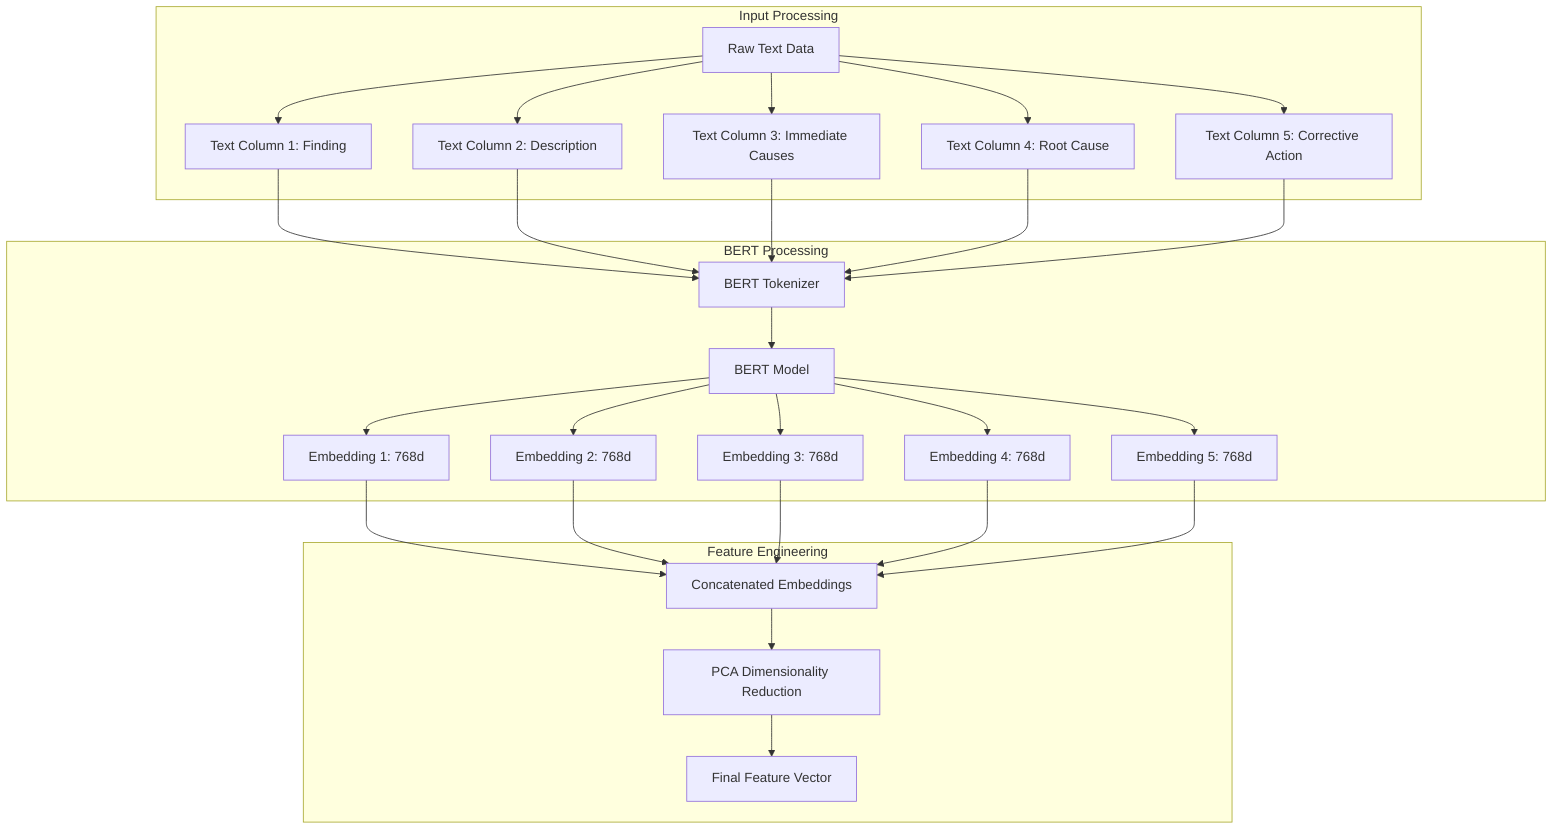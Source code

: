 flowchart TD
    subgraph Input ["Input Processing"]
        A1[Raw Text Data] --> B1[Text Column 1: Finding]
        A1 --> B2[Text Column 2: Description]
        A1 --> B3[Text Column 3: Immediate Causes]
        A1 --> B4[Text Column 4: Root Cause]
        A1 --> B5[Text Column 5: Corrective Action]
    end

    subgraph BERT ["BERT Processing"]
        C[BERT Tokenizer] --> D[BERT Model]
        D --> E1[Embedding 1: 768d]
        D --> E2[Embedding 2: 768d]
        D --> E3[Embedding 3: 768d]
        D --> E4[Embedding 4: 768d]
        D --> E5[Embedding 5: 768d]
    end

    subgraph Feature ["Feature Engineering"]
        F[Concatenated Embeddings]
        G[PCA Dimensionality Reduction]
        H[Final Feature Vector]
    end

    B1 --> C
    B2 --> C
    B3 --> C
    B4 --> C
    B5 --> C

    E1 --> F
    E2 --> F
    E3 --> F
    E4 --> F
    E5 --> F
    
    F --> G
    G --> H